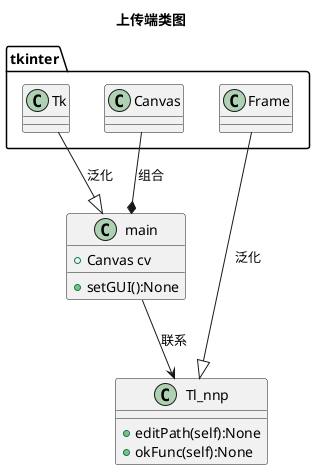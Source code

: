 @startuml  

title:上传端类图


tkinter.Tk --|> main : 泛化
tkinter.Canvas --* main : 组合

class main{
    +Canvas cv
    +setGUI():None
}

class Tl_nnp{
    +editPath(self):None
    +okFunc(self):None
}

main --> Tl_nnp: 联系
tkinter.Frame --|> Tl_nnp : 泛化


@enduml